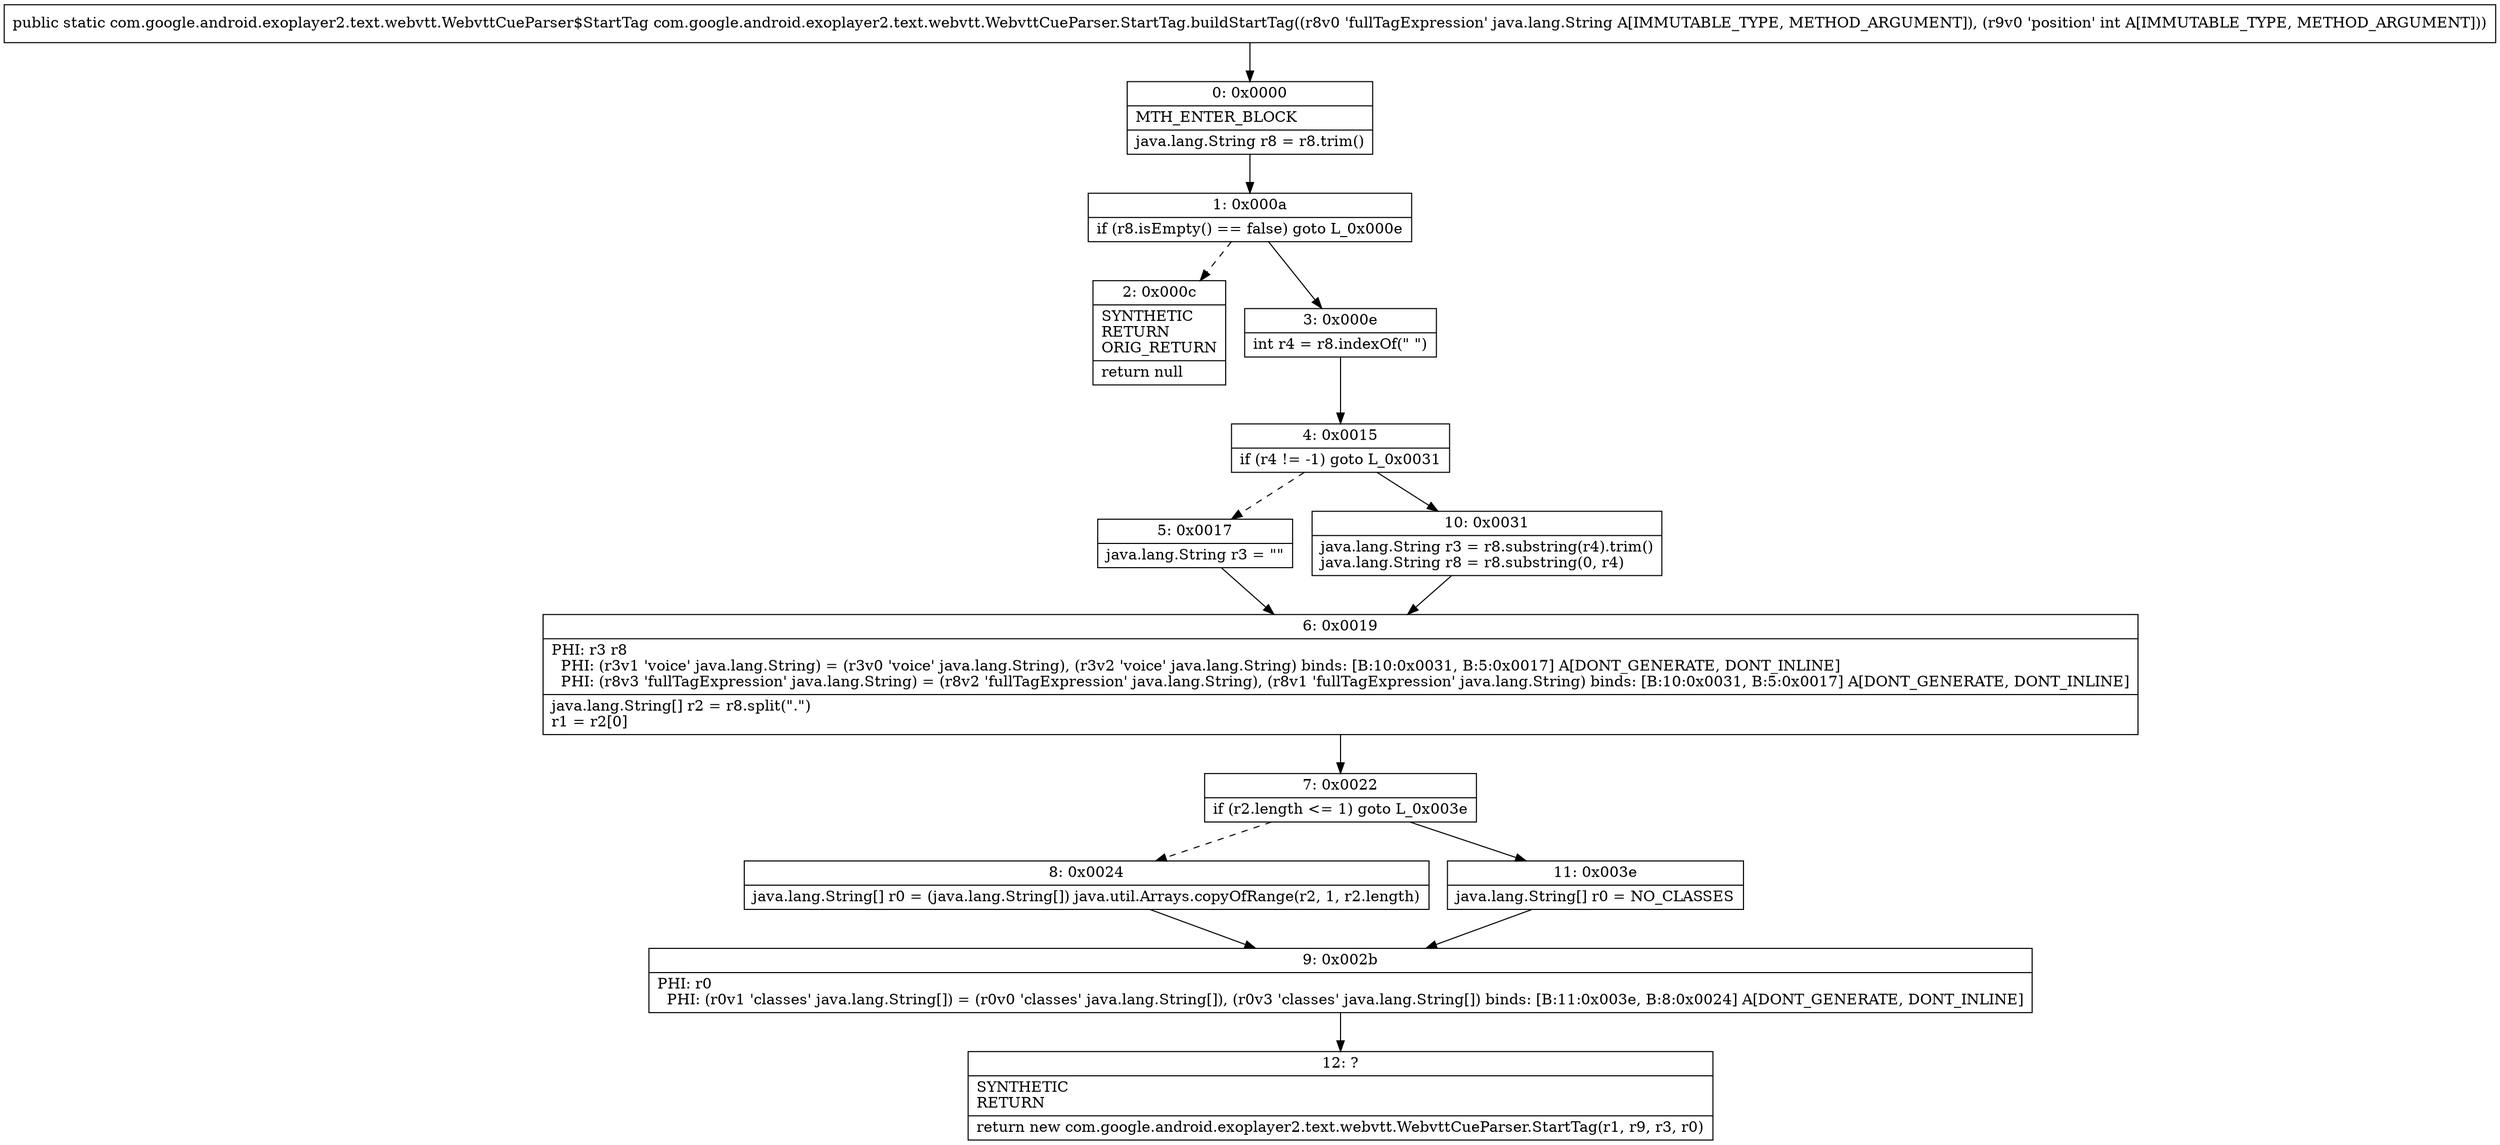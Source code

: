 digraph "CFG forcom.google.android.exoplayer2.text.webvtt.WebvttCueParser.StartTag.buildStartTag(Ljava\/lang\/String;I)Lcom\/google\/android\/exoplayer2\/text\/webvtt\/WebvttCueParser$StartTag;" {
Node_0 [shape=record,label="{0\:\ 0x0000|MTH_ENTER_BLOCK\l|java.lang.String r8 = r8.trim()\l}"];
Node_1 [shape=record,label="{1\:\ 0x000a|if (r8.isEmpty() == false) goto L_0x000e\l}"];
Node_2 [shape=record,label="{2\:\ 0x000c|SYNTHETIC\lRETURN\lORIG_RETURN\l|return null\l}"];
Node_3 [shape=record,label="{3\:\ 0x000e|int r4 = r8.indexOf(\" \")\l}"];
Node_4 [shape=record,label="{4\:\ 0x0015|if (r4 != \-1) goto L_0x0031\l}"];
Node_5 [shape=record,label="{5\:\ 0x0017|java.lang.String r3 = \"\"\l}"];
Node_6 [shape=record,label="{6\:\ 0x0019|PHI: r3 r8 \l  PHI: (r3v1 'voice' java.lang.String) = (r3v0 'voice' java.lang.String), (r3v2 'voice' java.lang.String) binds: [B:10:0x0031, B:5:0x0017] A[DONT_GENERATE, DONT_INLINE]\l  PHI: (r8v3 'fullTagExpression' java.lang.String) = (r8v2 'fullTagExpression' java.lang.String), (r8v1 'fullTagExpression' java.lang.String) binds: [B:10:0x0031, B:5:0x0017] A[DONT_GENERATE, DONT_INLINE]\l|java.lang.String[] r2 = r8.split(\".\")\lr1 = r2[0]\l}"];
Node_7 [shape=record,label="{7\:\ 0x0022|if (r2.length \<= 1) goto L_0x003e\l}"];
Node_8 [shape=record,label="{8\:\ 0x0024|java.lang.String[] r0 = (java.lang.String[]) java.util.Arrays.copyOfRange(r2, 1, r2.length)\l}"];
Node_9 [shape=record,label="{9\:\ 0x002b|PHI: r0 \l  PHI: (r0v1 'classes' java.lang.String[]) = (r0v0 'classes' java.lang.String[]), (r0v3 'classes' java.lang.String[]) binds: [B:11:0x003e, B:8:0x0024] A[DONT_GENERATE, DONT_INLINE]\l}"];
Node_10 [shape=record,label="{10\:\ 0x0031|java.lang.String r3 = r8.substring(r4).trim()\ljava.lang.String r8 = r8.substring(0, r4)\l}"];
Node_11 [shape=record,label="{11\:\ 0x003e|java.lang.String[] r0 = NO_CLASSES\l}"];
Node_12 [shape=record,label="{12\:\ ?|SYNTHETIC\lRETURN\l|return new com.google.android.exoplayer2.text.webvtt.WebvttCueParser.StartTag(r1, r9, r3, r0)\l}"];
MethodNode[shape=record,label="{public static com.google.android.exoplayer2.text.webvtt.WebvttCueParser$StartTag com.google.android.exoplayer2.text.webvtt.WebvttCueParser.StartTag.buildStartTag((r8v0 'fullTagExpression' java.lang.String A[IMMUTABLE_TYPE, METHOD_ARGUMENT]), (r9v0 'position' int A[IMMUTABLE_TYPE, METHOD_ARGUMENT])) }"];
MethodNode -> Node_0;
Node_0 -> Node_1;
Node_1 -> Node_2[style=dashed];
Node_1 -> Node_3;
Node_3 -> Node_4;
Node_4 -> Node_5[style=dashed];
Node_4 -> Node_10;
Node_5 -> Node_6;
Node_6 -> Node_7;
Node_7 -> Node_8[style=dashed];
Node_7 -> Node_11;
Node_8 -> Node_9;
Node_9 -> Node_12;
Node_10 -> Node_6;
Node_11 -> Node_9;
}

